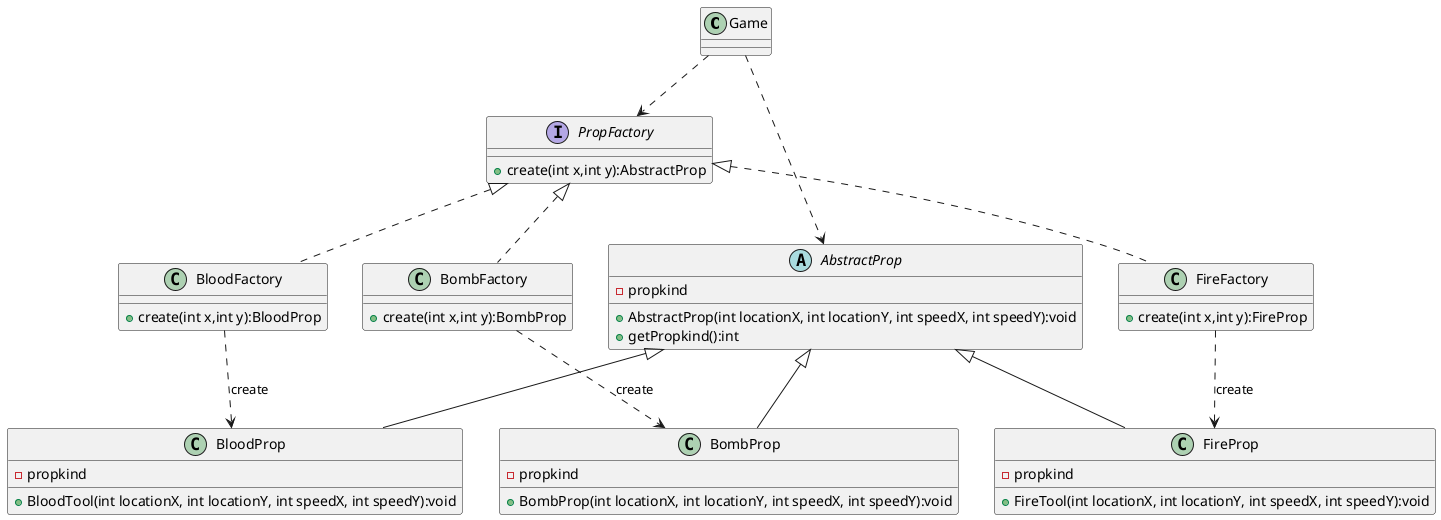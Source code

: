 @startuml
'https://plantuml.com/class-diagram

class Game

interface PropFactory {
    + create(int x,int y):AbstractProp
}

abstract class AbstractProp
{
    - propkind
    + AbstractProp(int locationX, int locationY, int speedX, int speedY):void
    + getPropkind():int
}

Game ..> PropFactory
Game ..> AbstractProp

PropFactory <|.. BloodFactory
PropFactory <|.. BombFactory
PropFactory <|.. FireFactory
BloodFactory ..> BloodProp:create
FireFactory ..> FireProp:create
BombFactory ..> BombProp:create

AbstractProp <|-- BloodProp
AbstractProp <|-- BombProp
AbstractProp <|-- FireProp

class BloodFactory {
    + create(int x,int y):BloodProp
}

class FireFactory {
    + create(int x,int y):FireProp
}

class BombFactory {
    + create(int x,int y):BombProp
}

class FireProp {
    - propkind
    + FireTool(int locationX, int locationY, int speedX, int speedY):void
}

class BloodProp {
    - propkind
    + BloodTool(int locationX, int locationY, int speedX, int speedY):void
}

class BombProp {
   - propkind
   + BombProp(int locationX, int locationY, int speedX, int speedY):void
}

@enduml